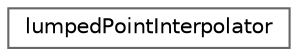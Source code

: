 digraph "Graphical Class Hierarchy"
{
 // LATEX_PDF_SIZE
  bgcolor="transparent";
  edge [fontname=Helvetica,fontsize=10,labelfontname=Helvetica,labelfontsize=10];
  node [fontname=Helvetica,fontsize=10,shape=box,height=0.2,width=0.4];
  rankdir="LR";
  Node0 [id="Node000000",label="lumpedPointInterpolator",height=0.2,width=0.4,color="grey40", fillcolor="white", style="filled",URL="$classFoam_1_1lumpedPointInterpolator.html",tooltip="A simple linear interpolator between two locations, which are referenced by index."];
}
